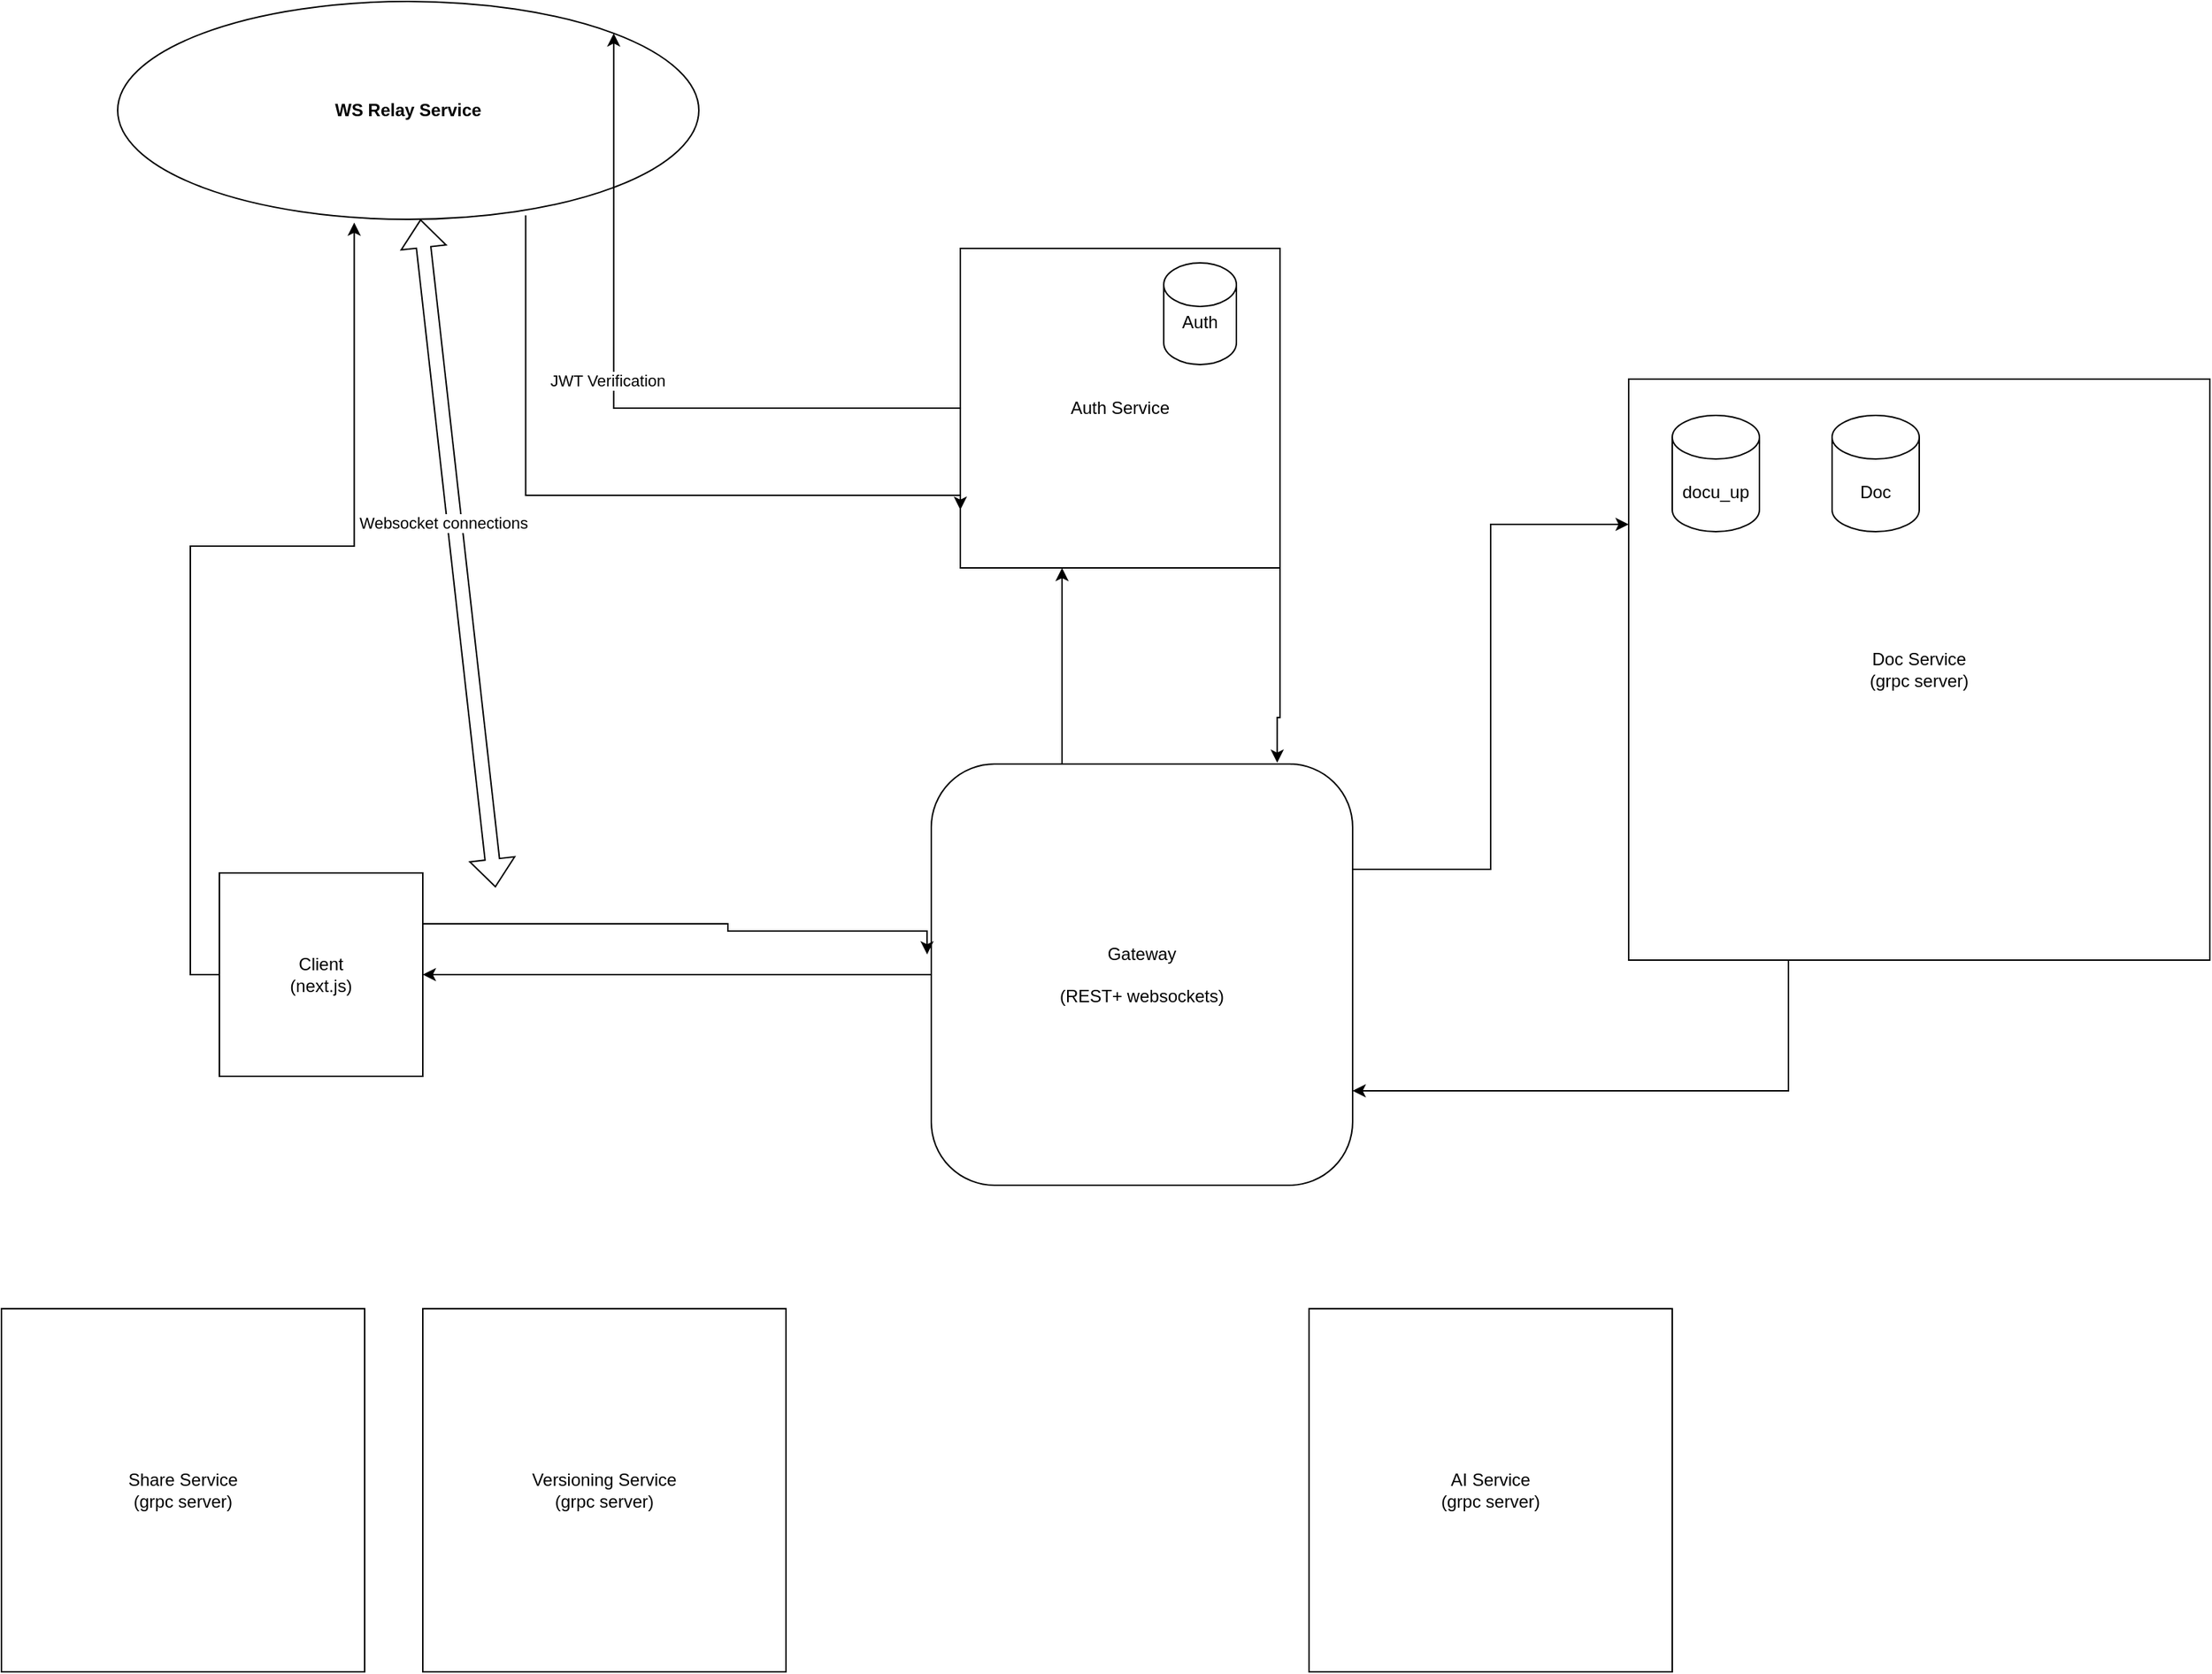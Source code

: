 <mxfile version="28.0.6">
  <diagram name="Page-1" id="sV4jdh1fbwrr0n88Ak4X">
    <mxGraphModel dx="2553" dy="2154" grid="1" gridSize="10" guides="1" tooltips="1" connect="1" arrows="1" fold="1" page="1" pageScale="1" pageWidth="850" pageHeight="1100" math="0" shadow="0">
      <root>
        <mxCell id="0" />
        <mxCell id="1" parent="0" />
        <mxCell id="VOuVjaptbARvSHz4mLUp-1" value="Client&lt;div&gt;(next.js)&lt;/div&gt;" style="whiteSpace=wrap;html=1;aspect=fixed;" parent="1" vertex="1">
          <mxGeometry x="-370" y="320" width="140" height="140" as="geometry" />
        </mxCell>
        <mxCell id="VOuVjaptbARvSHz4mLUp-7" style="edgeStyle=orthogonalEdgeStyle;rounded=0;orthogonalLoop=1;jettySize=auto;html=1;exitX=0;exitY=0.5;exitDx=0;exitDy=0;" parent="1" source="VOuVjaptbARvSHz4mLUp-3" target="VOuVjaptbARvSHz4mLUp-1" edge="1">
          <mxGeometry relative="1" as="geometry" />
        </mxCell>
        <mxCell id="9NaFOKpKZgV9WnAWy-Hn-1" style="edgeStyle=orthogonalEdgeStyle;rounded=0;orthogonalLoop=1;jettySize=auto;html=1;exitX=1;exitY=0.25;exitDx=0;exitDy=0;entryX=0;entryY=0.25;entryDx=0;entryDy=0;" edge="1" parent="1" source="VOuVjaptbARvSHz4mLUp-3" target="VOuVjaptbARvSHz4mLUp-9">
          <mxGeometry relative="1" as="geometry" />
        </mxCell>
        <mxCell id="VOuVjaptbARvSHz4mLUp-3" value="Gateway&lt;div&gt;&lt;br&gt;&lt;/div&gt;&lt;div&gt;(REST+ websockets)&lt;/div&gt;" style="rounded=1;whiteSpace=wrap;html=1;" parent="1" vertex="1">
          <mxGeometry x="120" y="245" width="290" height="290" as="geometry" />
        </mxCell>
        <mxCell id="VOuVjaptbARvSHz4mLUp-6" style="edgeStyle=orthogonalEdgeStyle;rounded=0;orthogonalLoop=1;jettySize=auto;html=1;exitX=1;exitY=0.25;exitDx=0;exitDy=0;entryX=-0.01;entryY=0.452;entryDx=0;entryDy=0;entryPerimeter=0;" parent="1" source="VOuVjaptbARvSHz4mLUp-1" target="VOuVjaptbARvSHz4mLUp-3" edge="1">
          <mxGeometry relative="1" as="geometry">
            <Array as="points">
              <mxPoint x="-20" y="355" />
              <mxPoint x="-20" y="360" />
              <mxPoint x="117" y="360" />
            </Array>
          </mxGeometry>
        </mxCell>
        <mxCell id="VOuVjaptbARvSHz4mLUp-8" value="Auth Service" style="whiteSpace=wrap;html=1;aspect=fixed;" parent="1" vertex="1">
          <mxGeometry x="140" y="-110" width="220" height="220" as="geometry" />
        </mxCell>
        <mxCell id="9NaFOKpKZgV9WnAWy-Hn-7" style="edgeStyle=orthogonalEdgeStyle;rounded=0;orthogonalLoop=1;jettySize=auto;html=1;" edge="1" parent="1" source="VOuVjaptbARvSHz4mLUp-9" target="VOuVjaptbARvSHz4mLUp-3">
          <mxGeometry relative="1" as="geometry">
            <Array as="points">
              <mxPoint x="710" y="470" />
            </Array>
          </mxGeometry>
        </mxCell>
        <mxCell id="VOuVjaptbARvSHz4mLUp-9" value="Doc Service&lt;div&gt;(grpc server)&lt;/div&gt;" style="whiteSpace=wrap;html=1;aspect=fixed;" parent="1" vertex="1">
          <mxGeometry x="600" y="-20" width="400" height="400" as="geometry" />
        </mxCell>
        <mxCell id="VOuVjaptbARvSHz4mLUp-11" value="AI Service&lt;div&gt;(grpc server)&lt;/div&gt;" style="whiteSpace=wrap;html=1;aspect=fixed;" parent="1" vertex="1">
          <mxGeometry x="380" y="620" width="250" height="250" as="geometry" />
        </mxCell>
        <mxCell id="VOuVjaptbARvSHz4mLUp-13" value="Versioning Service&lt;div&gt;(grpc server)&lt;/div&gt;" style="whiteSpace=wrap;html=1;aspect=fixed;" parent="1" vertex="1">
          <mxGeometry x="-230" y="620" width="250" height="250" as="geometry" />
        </mxCell>
        <mxCell id="VOuVjaptbARvSHz4mLUp-15" value="Share Service&lt;div&gt;(grpc server)&lt;/div&gt;" style="whiteSpace=wrap;html=1;aspect=fixed;" parent="1" vertex="1">
          <mxGeometry x="-520" y="620" width="250" height="250" as="geometry" />
        </mxCell>
        <mxCell id="VOuVjaptbARvSHz4mLUp-20" style="edgeStyle=orthogonalEdgeStyle;rounded=0;orthogonalLoop=1;jettySize=auto;html=1;exitX=0.702;exitY=0.982;exitDx=0;exitDy=0;entryX=0;entryY=0.75;entryDx=0;entryDy=0;exitPerimeter=0;" parent="1" edge="1" source="VOuVjaptbARvSHz4mLUp-16">
          <mxGeometry relative="1" as="geometry">
            <mxPoint x="-160" y="60" as="sourcePoint" />
            <mxPoint x="140" y="70" as="targetPoint" />
            <Array as="points">
              <mxPoint x="-159" y="60" />
              <mxPoint x="140" y="60" />
            </Array>
          </mxGeometry>
        </mxCell>
        <mxCell id="VOuVjaptbARvSHz4mLUp-16" value="&lt;strong data-end=&quot;1795&quot; data-start=&quot;1775&quot;&gt;WS Relay Service&lt;/strong&gt;" style="ellipse;whiteSpace=wrap;html=1;" parent="1" vertex="1">
          <mxGeometry x="-440" y="-280" width="400" height="150" as="geometry" />
        </mxCell>
        <mxCell id="VOuVjaptbARvSHz4mLUp-18" style="edgeStyle=orthogonalEdgeStyle;rounded=0;orthogonalLoop=1;jettySize=auto;html=1;exitX=1;exitY=0.75;exitDx=0;exitDy=0;entryX=0.821;entryY=-0.003;entryDx=0;entryDy=0;entryPerimeter=0;" parent="1" source="VOuVjaptbARvSHz4mLUp-8" target="VOuVjaptbARvSHz4mLUp-3" edge="1">
          <mxGeometry relative="1" as="geometry">
            <Array as="points">
              <mxPoint x="360" y="125" />
              <mxPoint x="360" y="213" />
              <mxPoint x="358" y="213" />
            </Array>
          </mxGeometry>
        </mxCell>
        <mxCell id="VOuVjaptbARvSHz4mLUp-22" style="edgeStyle=orthogonalEdgeStyle;rounded=0;orthogonalLoop=1;jettySize=auto;html=1;exitX=0;exitY=0.5;exitDx=0;exitDy=0;entryX=1;entryY=0;entryDx=0;entryDy=0;" parent="1" source="VOuVjaptbARvSHz4mLUp-8" target="VOuVjaptbARvSHz4mLUp-16" edge="1">
          <mxGeometry relative="1" as="geometry" />
        </mxCell>
        <mxCell id="VOuVjaptbARvSHz4mLUp-26" value="JWT Verification" style="edgeLabel;html=1;align=center;verticalAlign=middle;resizable=0;points=[];" parent="VOuVjaptbARvSHz4mLUp-22" vertex="1" connectable="0">
          <mxGeometry x="0.039" y="5" relative="1" as="geometry">
            <mxPoint as="offset" />
          </mxGeometry>
        </mxCell>
        <mxCell id="VOuVjaptbARvSHz4mLUp-23" value="" style="shape=flexArrow;endArrow=classic;startArrow=classic;html=1;rounded=0;" parent="1" target="VOuVjaptbARvSHz4mLUp-16" edge="1">
          <mxGeometry width="100" height="100" relative="1" as="geometry">
            <mxPoint x="-180" y="330" as="sourcePoint" />
            <mxPoint x="-100" y="210" as="targetPoint" />
          </mxGeometry>
        </mxCell>
        <mxCell id="VOuVjaptbARvSHz4mLUp-25" value="Websocket connections" style="edgeLabel;html=1;align=center;verticalAlign=middle;resizable=0;points=[];" parent="VOuVjaptbARvSHz4mLUp-23" vertex="1" connectable="0">
          <mxGeometry x="0.097" y="8" relative="1" as="geometry">
            <mxPoint as="offset" />
          </mxGeometry>
        </mxCell>
        <mxCell id="VOuVjaptbARvSHz4mLUp-24" style="edgeStyle=orthogonalEdgeStyle;rounded=0;orthogonalLoop=1;jettySize=auto;html=1;exitX=0;exitY=0.5;exitDx=0;exitDy=0;entryX=0.407;entryY=1.015;entryDx=0;entryDy=0;entryPerimeter=0;" parent="1" source="VOuVjaptbARvSHz4mLUp-1" target="VOuVjaptbARvSHz4mLUp-16" edge="1">
          <mxGeometry relative="1" as="geometry" />
        </mxCell>
        <mxCell id="VOuVjaptbARvSHz4mLUp-27" style="edgeStyle=orthogonalEdgeStyle;rounded=0;orthogonalLoop=1;jettySize=auto;html=1;exitX=0.5;exitY=0;exitDx=0;exitDy=0;" parent="1" source="VOuVjaptbARvSHz4mLUp-3" edge="1">
          <mxGeometry relative="1" as="geometry">
            <Array as="points">
              <mxPoint x="210" y="245" />
              <mxPoint x="210" y="115" />
            </Array>
            <mxPoint x="210" y="110" as="targetPoint" />
          </mxGeometry>
        </mxCell>
        <mxCell id="9NaFOKpKZgV9WnAWy-Hn-2" value="docu_up" style="shape=cylinder3;whiteSpace=wrap;html=1;boundedLbl=1;backgroundOutline=1;size=15;" vertex="1" parent="1">
          <mxGeometry x="630" y="5" width="60" height="80" as="geometry" />
        </mxCell>
        <mxCell id="9NaFOKpKZgV9WnAWy-Hn-5" value="Doc" style="shape=cylinder3;whiteSpace=wrap;html=1;boundedLbl=1;backgroundOutline=1;size=15;" vertex="1" parent="1">
          <mxGeometry x="740" y="5" width="60" height="80" as="geometry" />
        </mxCell>
        <mxCell id="9NaFOKpKZgV9WnAWy-Hn-8" value="Auth&lt;div&gt;&lt;br&gt;&lt;/div&gt;" style="shape=cylinder3;whiteSpace=wrap;html=1;boundedLbl=1;backgroundOutline=1;size=15;" vertex="1" parent="1">
          <mxGeometry x="280" y="-100" width="50" height="70" as="geometry" />
        </mxCell>
      </root>
    </mxGraphModel>
  </diagram>
</mxfile>

